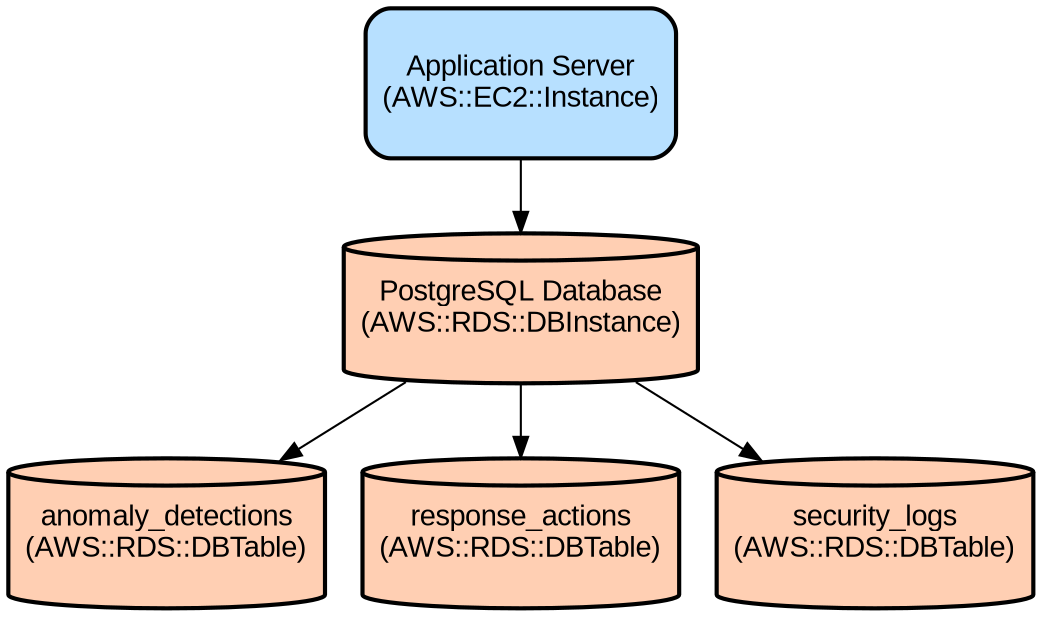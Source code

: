 digraph INFRA {
  node [ color = "black", fillcolor = "#E6E6E6", height =1, style = "filled,bold,rounded", fontname = "Arial" ];
  "anomaly_detections" [ label = "anomaly_detections
(AWS::RDS::DBTable)", shape =cylinder, fillcolor = "#FFCFB3" ];
  "response_actions" [ label = "response_actions
(AWS::RDS::DBTable)", shape =cylinder, fillcolor = "#FFCFB3" ];
  "security_logs" [ label = "security_logs
(AWS::RDS::DBTable)", shape =cylinder, fillcolor = "#FFCFB3" ];
  "PostgreSQL Database" [ label = "PostgreSQL Database
(AWS::RDS::DBInstance)", shape =cylinder, fillcolor = "#FFCFB3" ];
  "Application Server" [ label = "Application Server
(AWS::EC2::Instance)", shape =rectangle, fillcolor = "#B7E0FF" ];
  "PostgreSQL Database" -> "anomaly_detections";
  "PostgreSQL Database" -> "response_actions";
  "PostgreSQL Database" -> "security_logs";
  "Application Server" -> "PostgreSQL Database";
}
